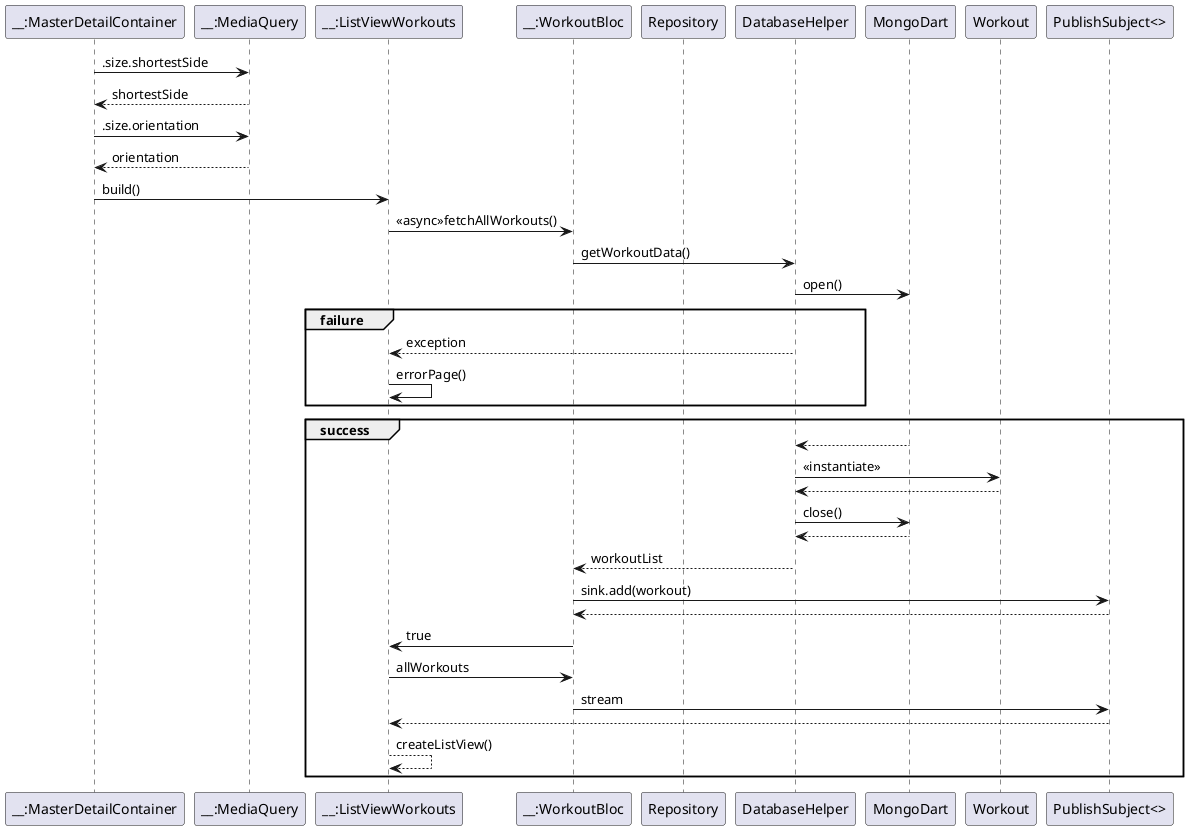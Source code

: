 @startuml

participant "__:MasterDetailContainer" as main
participant "__:MediaQuery" as media
participant "__:ListViewWorkouts" as view1
participant "__:WorkoutBloc" as bloc
participant "Repository" as repo
participant "DatabaseHelper" as dbh
participant "MongoDart" as mongo
participant "Workout" as wo
participant "PublishSubject<>" as ps
main->media:.size.shortestSide
main<--media:shortestSide
main->media:.size.orientation
main<--media:orientation
main->view1:build()
view1->bloc:<<async>>fetchAllWorkouts()
bloc->dbh:getWorkoutData()
dbh->mongo: open()

group failure
view1<--dbh: exception
view1->view1:errorPage()
end
group success
dbh <-- mongo:
dbh->wo:<<instantiate>>
dbh<--wo:
dbh->mongo: close()
dbh <-- mongo: 
bloc<--dbh: workoutList
bloc->ps:sink.add(workout)
bloc<--ps:
view1<-bloc:true
view1->bloc:allWorkouts
bloc->ps:stream
view1<--ps:
view1-->view1:createListView()
end
@enduml
